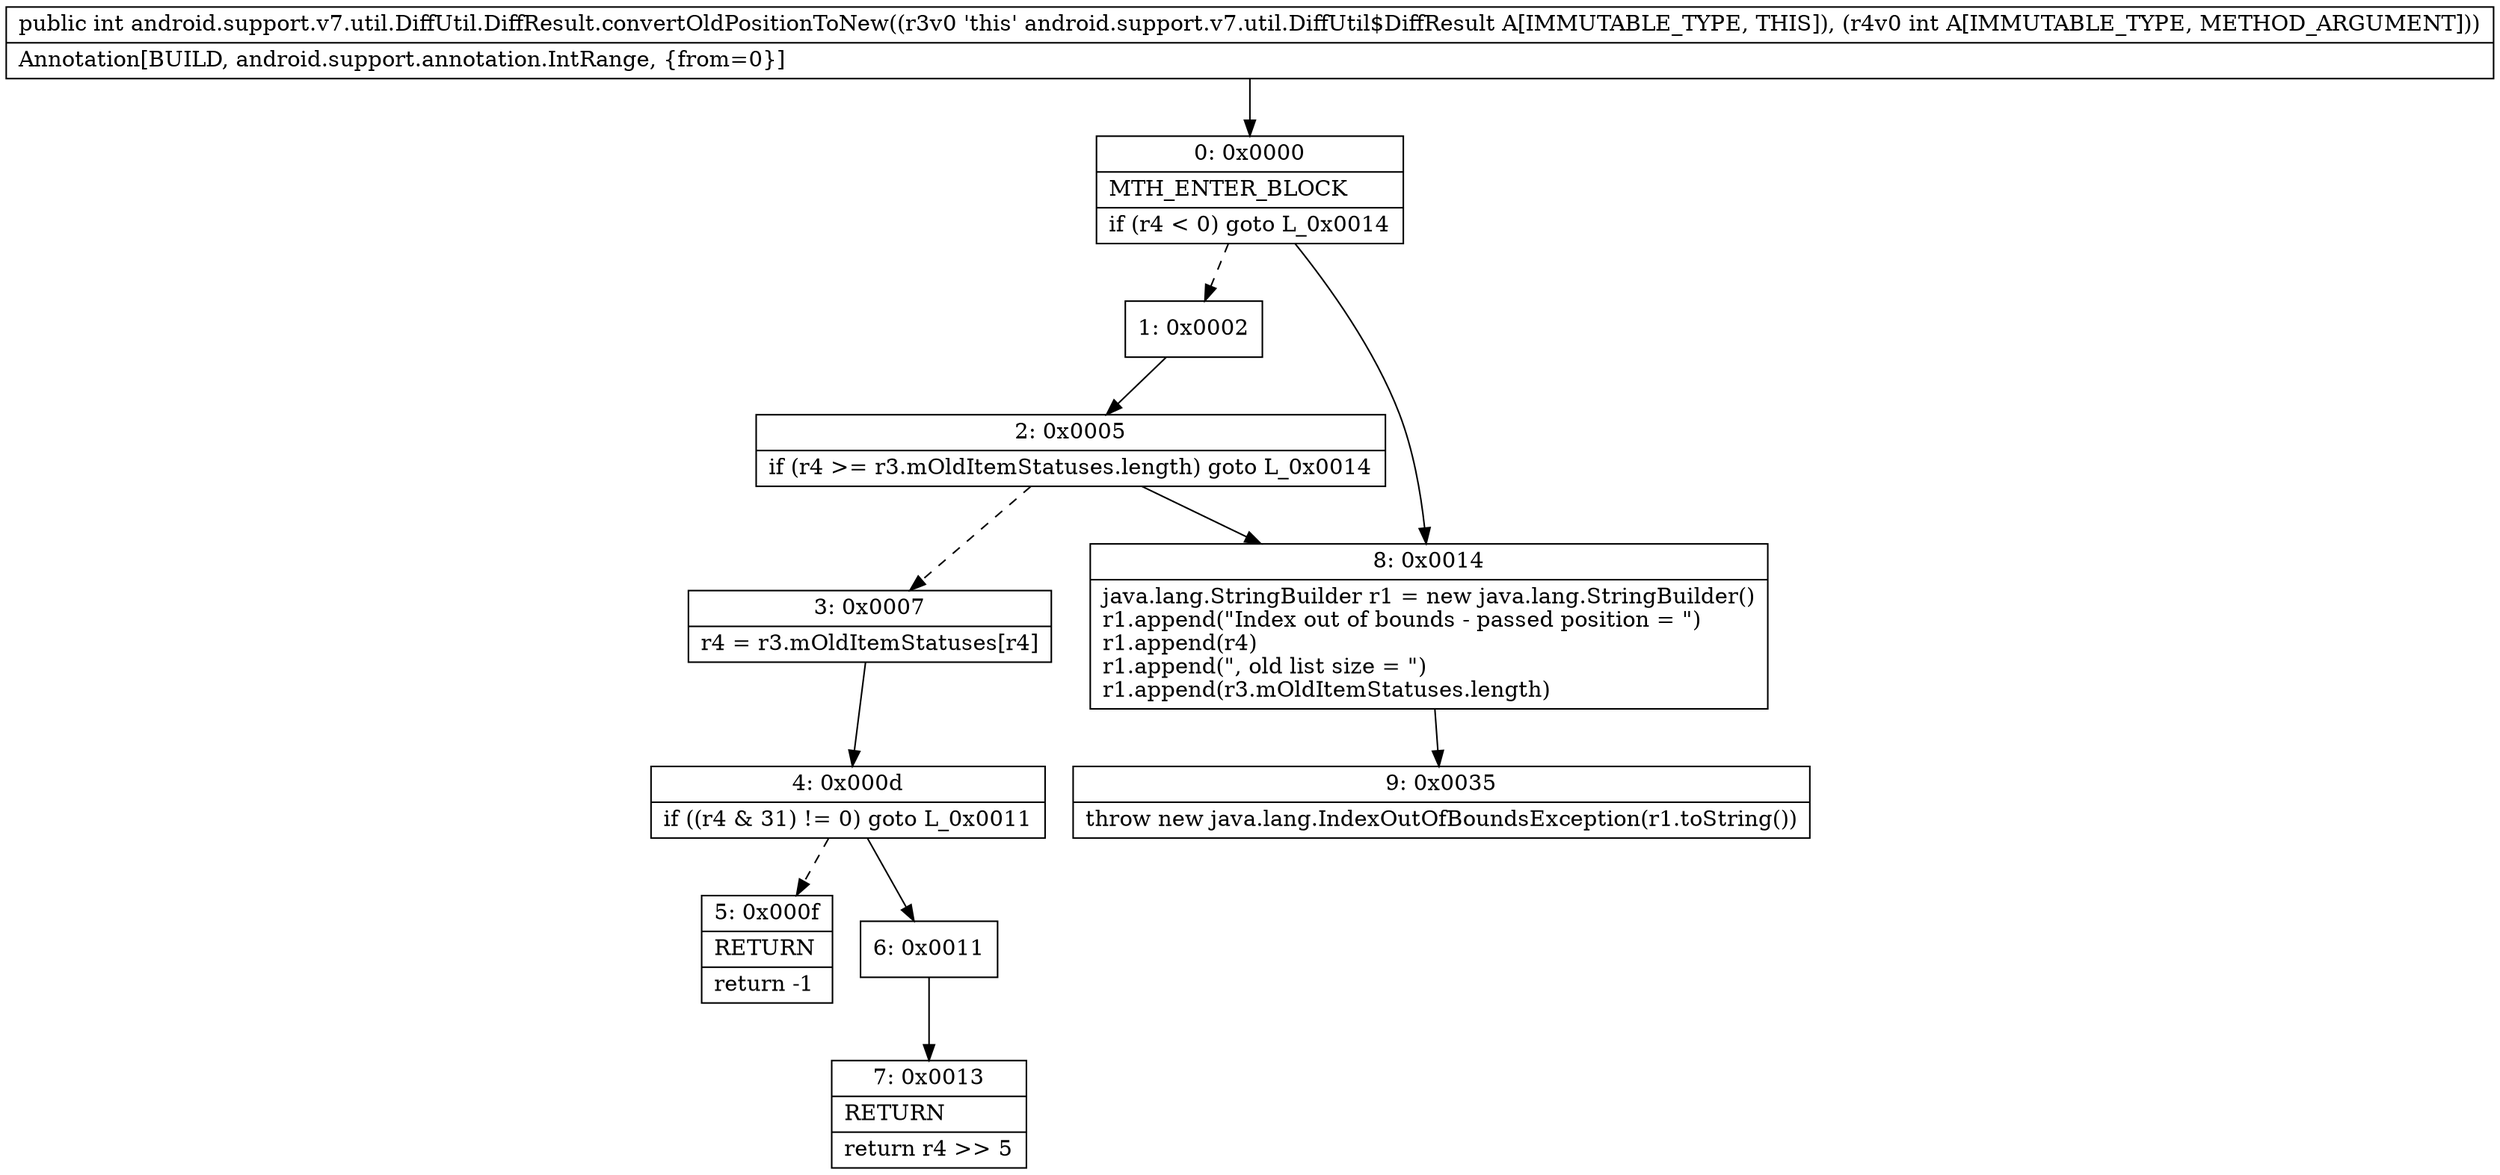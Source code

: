 digraph "CFG forandroid.support.v7.util.DiffUtil.DiffResult.convertOldPositionToNew(I)I" {
Node_0 [shape=record,label="{0\:\ 0x0000|MTH_ENTER_BLOCK\l|if (r4 \< 0) goto L_0x0014\l}"];
Node_1 [shape=record,label="{1\:\ 0x0002}"];
Node_2 [shape=record,label="{2\:\ 0x0005|if (r4 \>= r3.mOldItemStatuses.length) goto L_0x0014\l}"];
Node_3 [shape=record,label="{3\:\ 0x0007|r4 = r3.mOldItemStatuses[r4]\l}"];
Node_4 [shape=record,label="{4\:\ 0x000d|if ((r4 & 31) != 0) goto L_0x0011\l}"];
Node_5 [shape=record,label="{5\:\ 0x000f|RETURN\l|return \-1\l}"];
Node_6 [shape=record,label="{6\:\ 0x0011}"];
Node_7 [shape=record,label="{7\:\ 0x0013|RETURN\l|return r4 \>\> 5\l}"];
Node_8 [shape=record,label="{8\:\ 0x0014|java.lang.StringBuilder r1 = new java.lang.StringBuilder()\lr1.append(\"Index out of bounds \- passed position = \")\lr1.append(r4)\lr1.append(\", old list size = \")\lr1.append(r3.mOldItemStatuses.length)\l}"];
Node_9 [shape=record,label="{9\:\ 0x0035|throw new java.lang.IndexOutOfBoundsException(r1.toString())\l}"];
MethodNode[shape=record,label="{public int android.support.v7.util.DiffUtil.DiffResult.convertOldPositionToNew((r3v0 'this' android.support.v7.util.DiffUtil$DiffResult A[IMMUTABLE_TYPE, THIS]), (r4v0 int A[IMMUTABLE_TYPE, METHOD_ARGUMENT]))  | Annotation[BUILD, android.support.annotation.IntRange, \{from=0\}]\l}"];
MethodNode -> Node_0;
Node_0 -> Node_1[style=dashed];
Node_0 -> Node_8;
Node_1 -> Node_2;
Node_2 -> Node_3[style=dashed];
Node_2 -> Node_8;
Node_3 -> Node_4;
Node_4 -> Node_5[style=dashed];
Node_4 -> Node_6;
Node_6 -> Node_7;
Node_8 -> Node_9;
}

